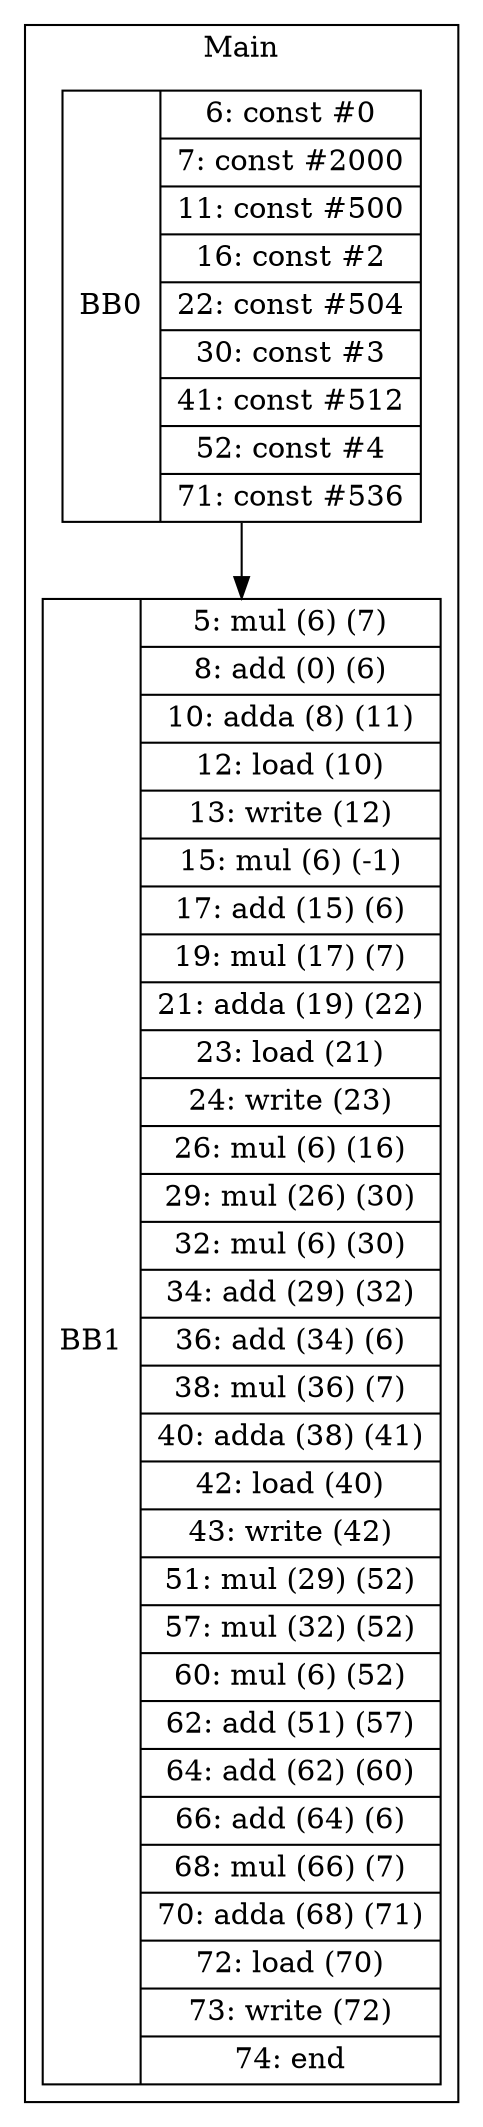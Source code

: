 digraph G {
node [shape=record];
subgraph cluster_main{
label = "Main";
BB0 [shape=record, label="<b>BB0|{6: const #0|7: const #2000|11: const #500|16: const #2|22: const #504|30: const #3|41: const #512|52: const #4|71: const #536}"];
BB1 [shape=record, label="<b>BB1|{5: mul (6) (7)|8: add (0) (6)|10: adda (8) (11)|12: load (10)|13: write (12)|15: mul (6) (-1)|17: add (15) (6)|19: mul (17) (7)|21: adda (19) (22)|23: load (21)|24: write (23)|26: mul (6) (16)|29: mul (26) (30)|32: mul (6) (30)|34: add (29) (32)|36: add (34) (6)|38: mul (36) (7)|40: adda (38) (41)|42: load (40)|43: write (42)|51: mul (29) (52)|57: mul (32) (52)|60: mul (6) (52)|62: add (51) (57)|64: add (62) (60)|66: add (64) (6)|68: mul (66) (7)|70: adda (68) (71)|72: load (70)|73: write (72)|74: end}"];
}
BB0:s -> BB1:n ;
}
